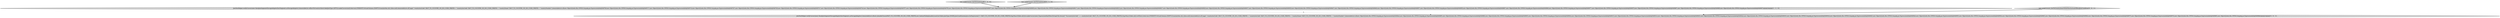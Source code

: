 digraph {
0 [style = filled, label = "test_makeCursors_factToCountryLeft['1', '0', '0']", fillcolor = lightgray, shape = diamond image = "AAA0AAABBB1BBB"];
3 [style = filled, label = "test_makeCursors_factToCountryInnerWithFilterInsteadOfRealJoinCondition['0', '0', '1']", fillcolor = lightgray, shape = diamond image = "AAA0AAABBB3BBB"];
1 [style = filled, label = "JoinTestHelper.verifyCursors(new HashJoinSegmentStorageAdapter(factSegment.asStorageAdapter(),ImmutableList.of(factToCountryOnIsoCode(JoinType.LEFT))).makeCursors(null,Intervals.ETERNITY,VirtualColumns.EMPTY,Granularities.ALL,false,null),ImmutableList.of(\"page\",\"countryIsoCode\",FACT_TO_COUNTRY_ON_ISO_CODE_PREFIX + \"countryIsoCode\",FACT_TO_COUNTRY_ON_ISO_CODE_PREFIX + \"countryName\",FACT_TO_COUNTRY_ON_ISO_CODE_PREFIX + \"countryNumber\"),ImmutableList.of(new Object((((edu.fdu.CPPDG.tinypdg.pe.ExpressionInfo@9497bf,new Object((((edu.fdu.CPPDG.tinypdg.pe.ExpressionInfo@9497c7,new Object((((edu.fdu.CPPDG.tinypdg.pe.ExpressionInfo@9497cf,new Object((((edu.fdu.CPPDG.tinypdg.pe.ExpressionInfo@9497d7,new Object((((edu.fdu.CPPDG.tinypdg.pe.ExpressionInfo@9497df,new Object((((edu.fdu.CPPDG.tinypdg.pe.ExpressionInfo@9497e7,new Object((((edu.fdu.CPPDG.tinypdg.pe.ExpressionInfo@9497ef,new Object((((edu.fdu.CPPDG.tinypdg.pe.ExpressionInfo@9497f7,new Object((((edu.fdu.CPPDG.tinypdg.pe.ExpressionInfo@9497ff,new Object((((edu.fdu.CPPDG.tinypdg.pe.ExpressionInfo@949807,new Object((((edu.fdu.CPPDG.tinypdg.pe.ExpressionInfo@94980f,new Object((((edu.fdu.CPPDG.tinypdg.pe.ExpressionInfo@949817,new Object((((edu.fdu.CPPDG.tinypdg.pe.ExpressionInfo@94981f,new Object((((edu.fdu.CPPDG.tinypdg.pe.ExpressionInfo@949827,new Object((((edu.fdu.CPPDG.tinypdg.pe.ExpressionInfo@94982f,new Object((((edu.fdu.CPPDG.tinypdg.pe.ExpressionInfo@949837,new Object((((edu.fdu.CPPDG.tinypdg.pe.ExpressionInfo@94983f,new Object((((edu.fdu.CPPDG.tinypdg.pe.ExpressionInfo@949847,new Object((((edu.fdu.CPPDG.tinypdg.pe.ExpressionInfo@94984f,new Object((((edu.fdu.CPPDG.tinypdg.pe.ExpressionInfo@949857,new Object((((edu.fdu.CPPDG.tinypdg.pe.ExpressionInfo@94985f,new Object((((edu.fdu.CPPDG.tinypdg.pe.ExpressionInfo@949867,new Object((((edu.fdu.CPPDG.tinypdg.pe.ExpressionInfo@94986f,new Object((((edu.fdu.CPPDG.tinypdg.pe.ExpressionInfo@949877,new Object((((edu.fdu.CPPDG.tinypdg.pe.ExpressionInfo@94987f,new Object((((edu.fdu.CPPDG.tinypdg.pe.ExpressionInfo@949887,new Object((((edu.fdu.CPPDG.tinypdg.pe.ExpressionInfo@94988f,new Object((((edu.fdu.CPPDG.tinypdg.pe.ExpressionInfo@949897))@@@3@@@['1', '1', '0']", fillcolor = lightgray, shape = ellipse image = "AAA0AAABBB1BBB"];
4 [style = filled, label = "JoinTestHelper.verifyCursors(new HashJoinSegmentStorageAdapter(factSegment.asStorageAdapter(),ImmutableList.of(new JoinableClause(FACT_TO_COUNTRY_ON_ISO_CODE_PREFIX,new IndexedTableJoinable(countriesTable),JoinType.INNER,JoinConditionAnalysis.forExpression(\"1\",FACT_TO_COUNTRY_ON_ISO_CODE_PREFIX,ExprMacroTable.nil())))).makeCursors(new ExpressionDimFilter(StringUtils.format(\"\"%scountryIsoCode\" == countryIsoCode\",FACT_TO_COUNTRY_ON_ISO_CODE_PREFIX),ExprMacroTable.nil()).toFilter(),Intervals.ETERNITY,VirtualColumns.EMPTY,Granularities.ALL,false,null),ImmutableList.of(\"page\",\"countryIsoCode\",FACT_TO_COUNTRY_ON_ISO_CODE_PREFIX + \"countryIsoCode\",FACT_TO_COUNTRY_ON_ISO_CODE_PREFIX + \"countryName\",FACT_TO_COUNTRY_ON_ISO_CODE_PREFIX + \"countryNumber\"),ImmutableList.of(new Object((((edu.fdu.CPPDG.tinypdg.pe.ExpressionInfo@9498ed,new Object((((edu.fdu.CPPDG.tinypdg.pe.ExpressionInfo@9498f5,new Object((((edu.fdu.CPPDG.tinypdg.pe.ExpressionInfo@9498fd,new Object((((edu.fdu.CPPDG.tinypdg.pe.ExpressionInfo@949905,new Object((((edu.fdu.CPPDG.tinypdg.pe.ExpressionInfo@94990d,new Object((((edu.fdu.CPPDG.tinypdg.pe.ExpressionInfo@949915,new Object((((edu.fdu.CPPDG.tinypdg.pe.ExpressionInfo@94991d,new Object((((edu.fdu.CPPDG.tinypdg.pe.ExpressionInfo@949925,new Object((((edu.fdu.CPPDG.tinypdg.pe.ExpressionInfo@94992d,new Object((((edu.fdu.CPPDG.tinypdg.pe.ExpressionInfo@949935,new Object((((edu.fdu.CPPDG.tinypdg.pe.ExpressionInfo@94993d,new Object((((edu.fdu.CPPDG.tinypdg.pe.ExpressionInfo@949945,new Object((((edu.fdu.CPPDG.tinypdg.pe.ExpressionInfo@94994d,new Object((((edu.fdu.CPPDG.tinypdg.pe.ExpressionInfo@949955,new Object((((edu.fdu.CPPDG.tinypdg.pe.ExpressionInfo@94995d,new Object((((edu.fdu.CPPDG.tinypdg.pe.ExpressionInfo@949965,new Object((((edu.fdu.CPPDG.tinypdg.pe.ExpressionInfo@94996d,new Object((((edu.fdu.CPPDG.tinypdg.pe.ExpressionInfo@949975,new Object((((edu.fdu.CPPDG.tinypdg.pe.ExpressionInfo@94997d,new Object((((edu.fdu.CPPDG.tinypdg.pe.ExpressionInfo@949985,new Object((((edu.fdu.CPPDG.tinypdg.pe.ExpressionInfo@94998d))@@@3@@@['0', '0', '1']", fillcolor = lightgray, shape = ellipse image = "AAA0AAABBB3BBB"];
2 [style = filled, label = "test_makeCursors_factToCountryLeft['0', '1', '0']", fillcolor = lightgray, shape = diamond image = "AAA0AAABBB2BBB"];
1->4 [style = dashed, label="0"];
2->1 [style = bold, label=""];
3->4 [style = bold, label=""];
0->1 [style = bold, label=""];
}
